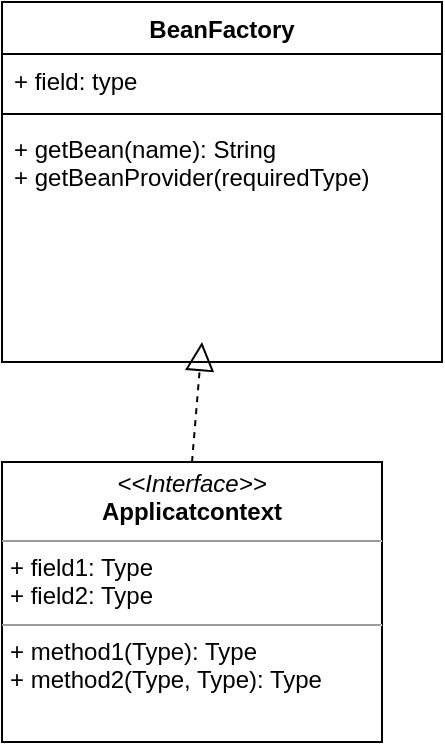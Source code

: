 <mxfile version="14.9.4" type="github">
  <diagram id="C5RBs43oDa-KdzZeNtuy" name="Page-1">
    <mxGraphModel dx="1422" dy="762" grid="1" gridSize="10" guides="1" tooltips="1" connect="1" arrows="1" fold="1" page="1" pageScale="1" pageWidth="827" pageHeight="1169" math="0" shadow="0">
      <root>
        <mxCell id="WIyWlLk6GJQsqaUBKTNV-0" />
        <mxCell id="WIyWlLk6GJQsqaUBKTNV-1" parent="WIyWlLk6GJQsqaUBKTNV-0" />
        <mxCell id="vmWFkdykOx2eH5PiFNSR-0" value="BeanFactory" style="swimlane;fontStyle=1;align=center;verticalAlign=top;childLayout=stackLayout;horizontal=1;startSize=26;horizontalStack=0;resizeParent=1;resizeParentMax=0;resizeLast=0;collapsible=1;marginBottom=0;" parent="WIyWlLk6GJQsqaUBKTNV-1" vertex="1">
          <mxGeometry x="180" y="110" width="220" height="180" as="geometry">
            <mxRectangle x="20" y="114" width="100" height="26" as="alternateBounds" />
          </mxGeometry>
        </mxCell>
        <mxCell id="vmWFkdykOx2eH5PiFNSR-1" value="+ field: type" style="text;strokeColor=none;fillColor=none;align=left;verticalAlign=top;spacingLeft=4;spacingRight=4;overflow=hidden;rotatable=0;points=[[0,0.5],[1,0.5]];portConstraint=eastwest;" parent="vmWFkdykOx2eH5PiFNSR-0" vertex="1">
          <mxGeometry y="26" width="220" height="26" as="geometry" />
        </mxCell>
        <mxCell id="vmWFkdykOx2eH5PiFNSR-2" value="" style="line;strokeWidth=1;fillColor=none;align=left;verticalAlign=middle;spacingTop=-1;spacingLeft=3;spacingRight=3;rotatable=0;labelPosition=right;points=[];portConstraint=eastwest;" parent="vmWFkdykOx2eH5PiFNSR-0" vertex="1">
          <mxGeometry y="52" width="220" height="8" as="geometry" />
        </mxCell>
        <mxCell id="vmWFkdykOx2eH5PiFNSR-3" value="+ getBean(name): String&#xa;+ getBeanProvider(requiredType)" style="text;strokeColor=none;fillColor=none;align=left;verticalAlign=top;spacingLeft=4;spacingRight=4;overflow=hidden;rotatable=0;points=[[0,0.5],[1,0.5]];portConstraint=eastwest;" parent="vmWFkdykOx2eH5PiFNSR-0" vertex="1">
          <mxGeometry y="60" width="220" height="120" as="geometry" />
        </mxCell>
        <mxCell id="vmWFkdykOx2eH5PiFNSR-6" value="" style="endArrow=block;dashed=1;endFill=0;endSize=12;html=1;exitX=0.5;exitY=0;exitDx=0;exitDy=0;" parent="WIyWlLk6GJQsqaUBKTNV-1" edge="1" source="BRvHJIy0aX5r0QYT1-yi-0">
          <mxGeometry width="160" relative="1" as="geometry">
            <mxPoint x="280" y="390" as="sourcePoint" />
            <mxPoint x="280" y="280" as="targetPoint" />
          </mxGeometry>
        </mxCell>
        <mxCell id="BRvHJIy0aX5r0QYT1-yi-0" value="&lt;p style=&quot;margin: 0px ; margin-top: 4px ; text-align: center&quot;&gt;&lt;i&gt;&amp;lt;&amp;lt;Interface&amp;gt;&amp;gt;&lt;/i&gt;&lt;br&gt;&lt;b&gt;Applicatcontext&lt;/b&gt;&lt;/p&gt;&lt;hr size=&quot;1&quot;&gt;&lt;p style=&quot;margin: 0px ; margin-left: 4px&quot;&gt;+ field1: Type&lt;br&gt;+ field2: Type&lt;/p&gt;&lt;hr size=&quot;1&quot;&gt;&lt;p style=&quot;margin: 0px ; margin-left: 4px&quot;&gt;+ method1(Type): Type&lt;br&gt;+ method2(Type, Type): Type&lt;/p&gt;" style="verticalAlign=top;align=left;overflow=fill;fontSize=12;fontFamily=Helvetica;html=1;" vertex="1" parent="WIyWlLk6GJQsqaUBKTNV-1">
          <mxGeometry x="180" y="340" width="190" height="140" as="geometry" />
        </mxCell>
      </root>
    </mxGraphModel>
  </diagram>
</mxfile>
